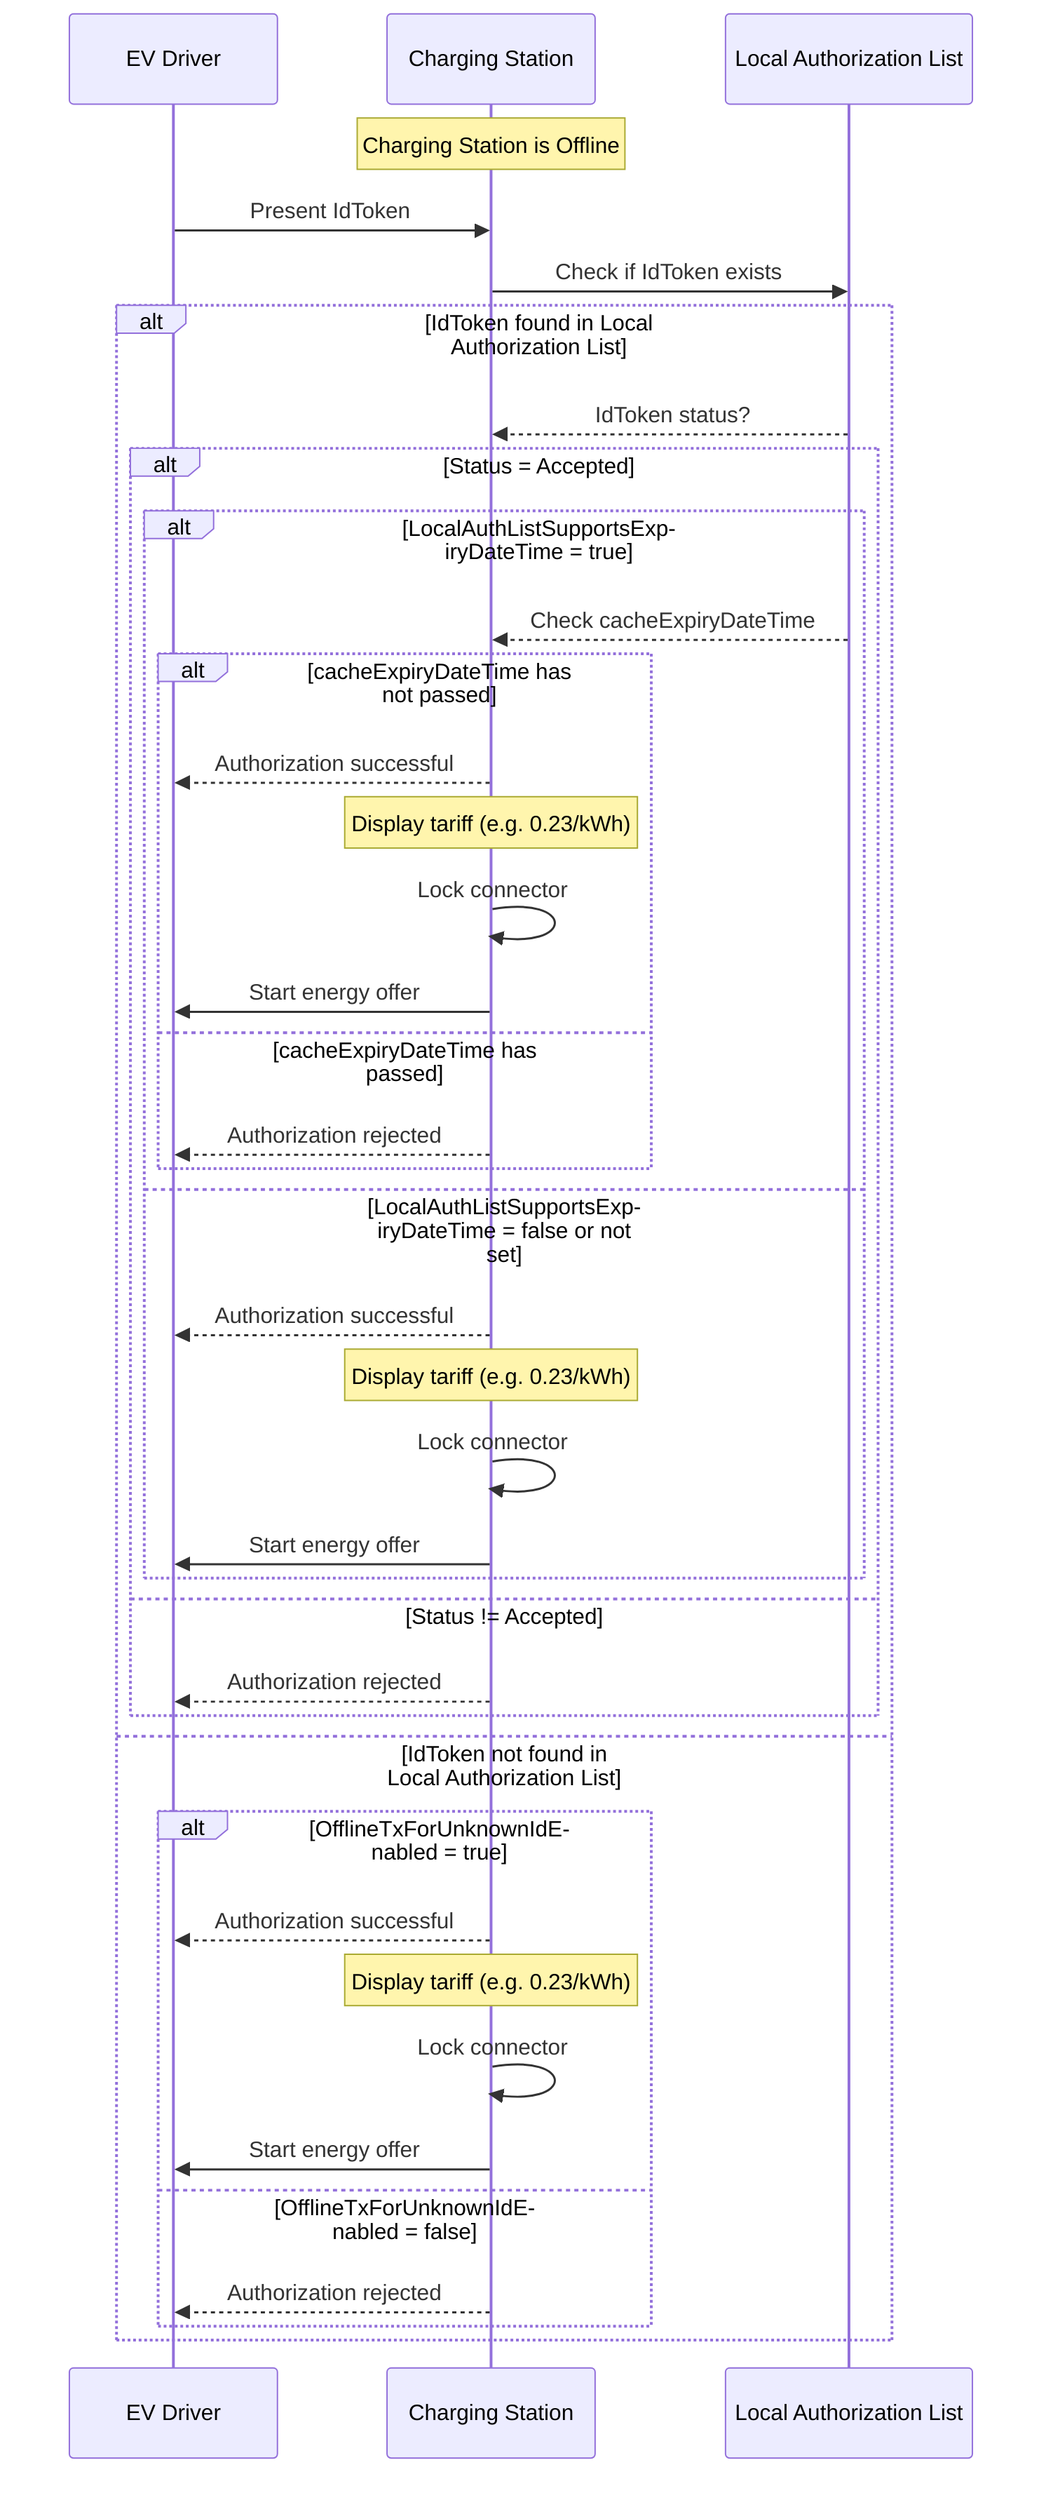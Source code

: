 sequenceDiagram
    participant D as EV Driver
    participant CS as Charging Station
    participant LAL as Local Authorization List
    
    Note over CS: Charging Station is Offline
    
    D->>CS: Present IdToken
    CS->>LAL: Check if IdToken exists
    
    alt IdToken found in Local Authorization List
        LAL-->>CS: IdToken status?
        
        alt Status = Accepted
            alt LocalAuthListSupportsExpiryDateTime = true
                LAL-->>CS: Check cacheExpiryDateTime
                
                alt cacheExpiryDateTime has not passed
                    CS-->>D: Authorization successful
                    Note over CS: Display tariff (e.g. 0.23/kWh)
                    CS->>CS: Lock connector
                    CS->>D: Start energy offer
                else cacheExpiryDateTime has passed
                    CS-->>D: Authorization rejected
                end
            else LocalAuthListSupportsExpiryDateTime = false or not set
                CS-->>D: Authorization successful
                Note over CS: Display tariff (e.g. 0.23/kWh)
                CS->>CS: Lock connector
                CS->>D: Start energy offer
            end
        else Status != Accepted
            CS-->>D: Authorization rejected
        end
    else IdToken not found in Local Authorization List
        alt OfflineTxForUnknownIdEnabled = true
            CS-->>D: Authorization successful
            Note over CS: Display tariff (e.g. 0.23/kWh)
            CS->>CS: Lock connector
            CS->>D: Start energy offer
        else OfflineTxForUnknownIdEnabled = false
            CS-->>D: Authorization rejected
        end
    end